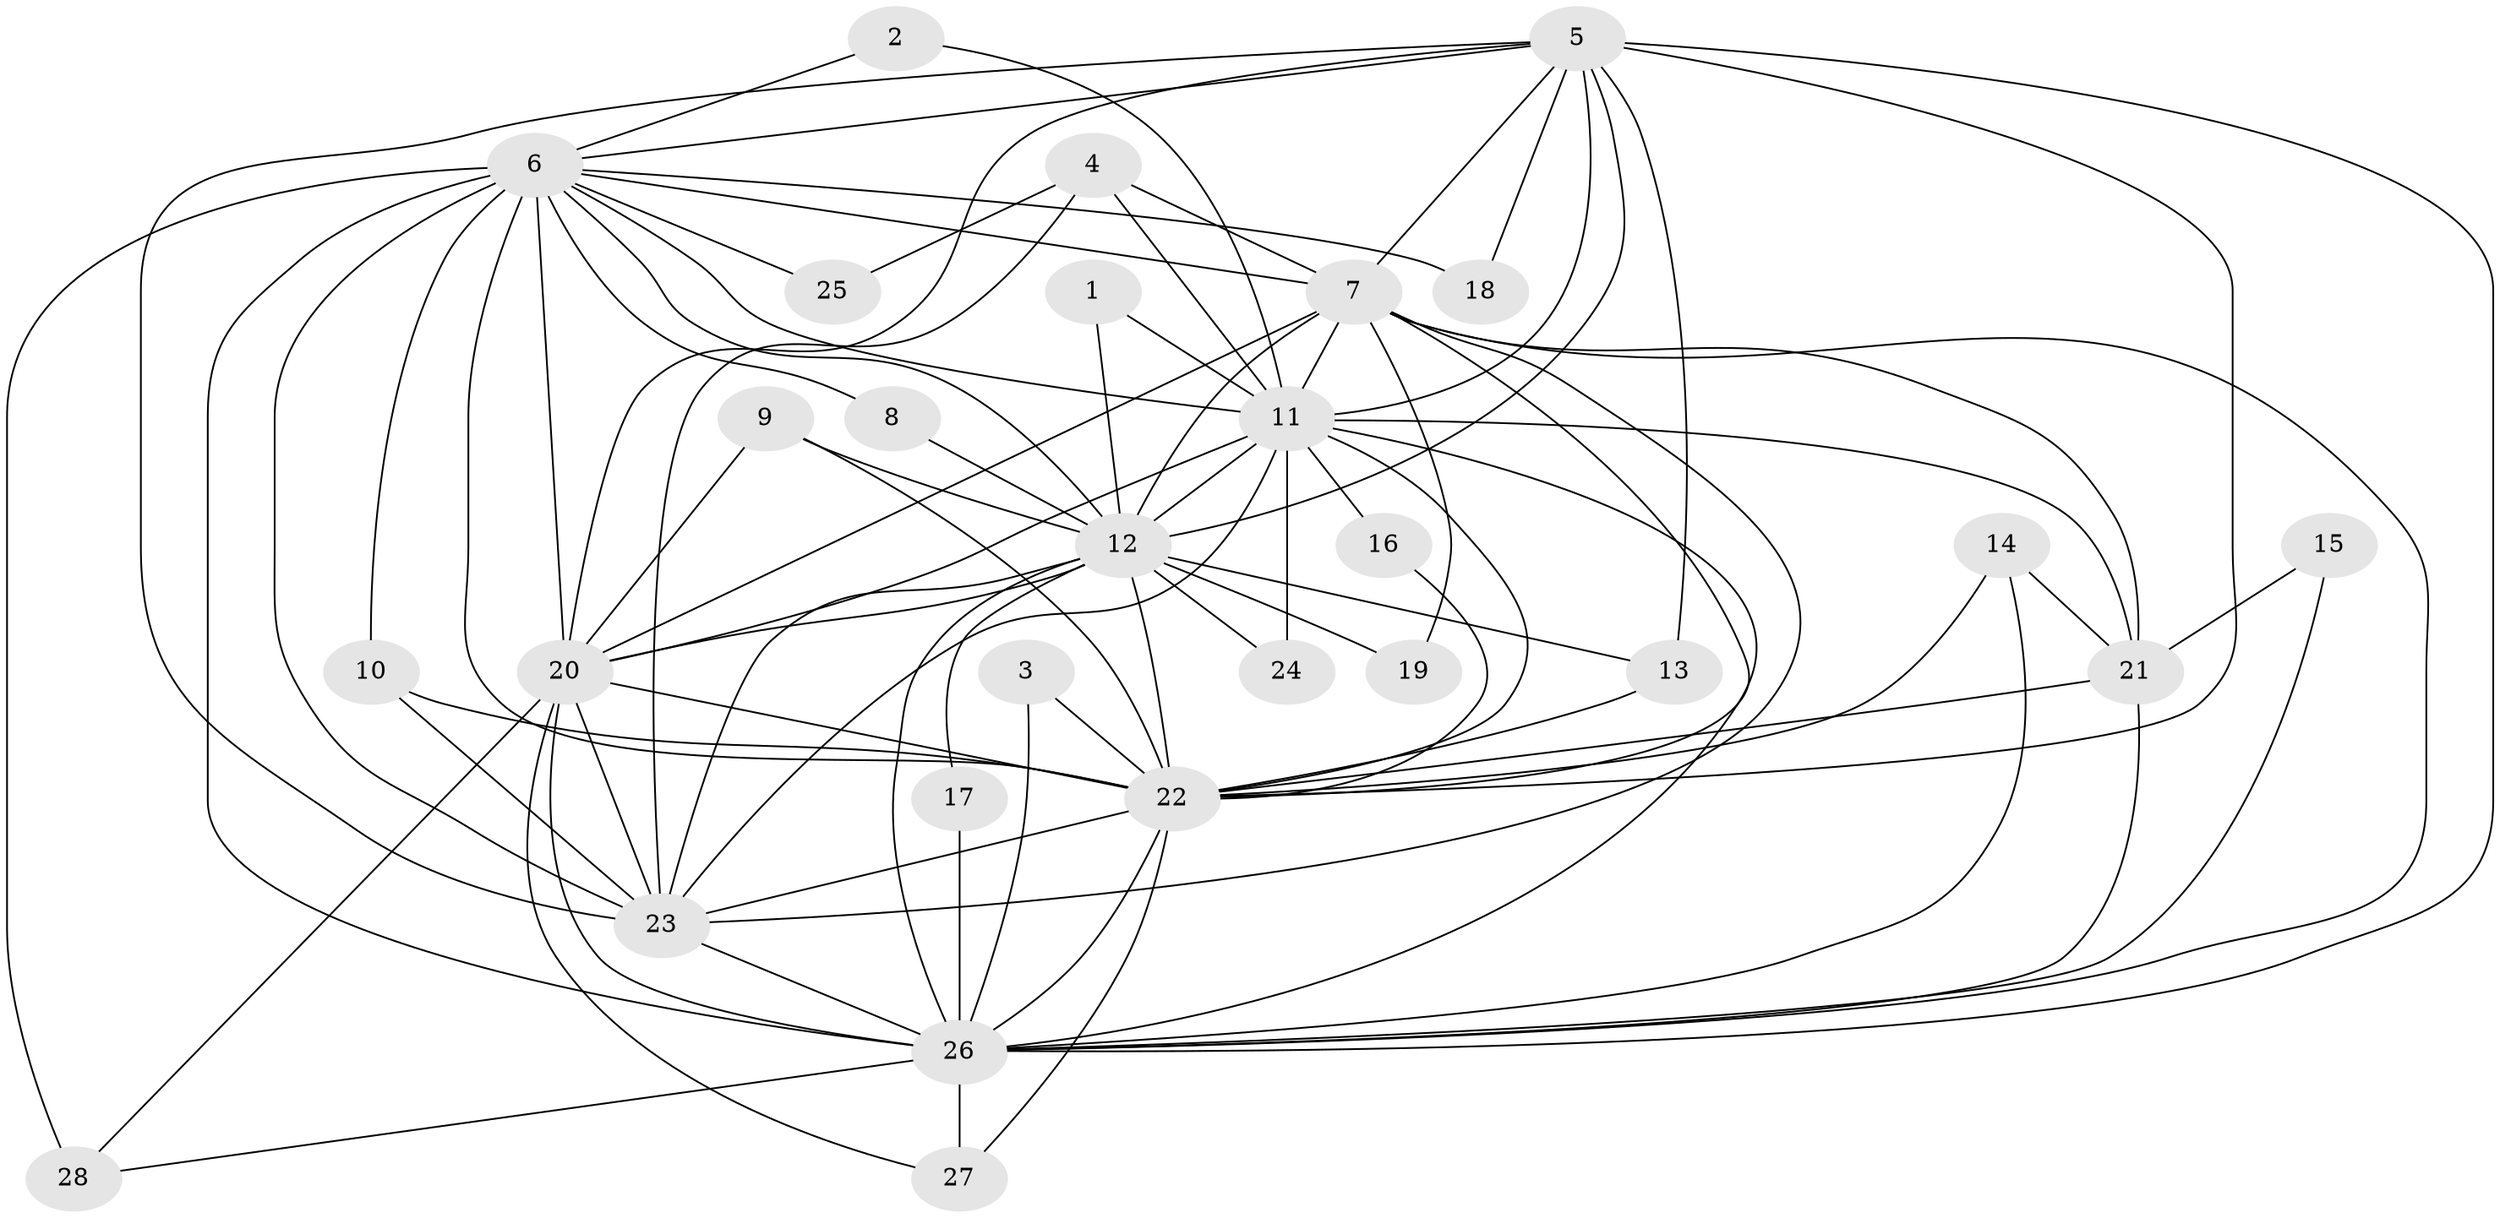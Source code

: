 // original degree distribution, {18: 0.07272727272727272, 13: 0.03636363636363636, 14: 0.01818181818181818, 12: 0.03636363636363636, 22: 0.01818181818181818, 3: 0.2, 2: 0.5636363636363636, 6: 0.03636363636363636, 5: 0.01818181818181818}
// Generated by graph-tools (version 1.1) at 2025/49/03/09/25 03:49:36]
// undirected, 28 vertices, 83 edges
graph export_dot {
graph [start="1"]
  node [color=gray90,style=filled];
  1;
  2;
  3;
  4;
  5;
  6;
  7;
  8;
  9;
  10;
  11;
  12;
  13;
  14;
  15;
  16;
  17;
  18;
  19;
  20;
  21;
  22;
  23;
  24;
  25;
  26;
  27;
  28;
  1 -- 11 [weight=1.0];
  1 -- 12 [weight=1.0];
  2 -- 6 [weight=1.0];
  2 -- 11 [weight=1.0];
  3 -- 22 [weight=1.0];
  3 -- 26 [weight=1.0];
  4 -- 7 [weight=1.0];
  4 -- 11 [weight=1.0];
  4 -- 23 [weight=1.0];
  4 -- 25 [weight=1.0];
  5 -- 6 [weight=2.0];
  5 -- 7 [weight=1.0];
  5 -- 11 [weight=2.0];
  5 -- 12 [weight=2.0];
  5 -- 13 [weight=1.0];
  5 -- 18 [weight=1.0];
  5 -- 20 [weight=1.0];
  5 -- 22 [weight=1.0];
  5 -- 23 [weight=1.0];
  5 -- 26 [weight=1.0];
  6 -- 7 [weight=2.0];
  6 -- 8 [weight=1.0];
  6 -- 10 [weight=1.0];
  6 -- 11 [weight=2.0];
  6 -- 12 [weight=2.0];
  6 -- 18 [weight=1.0];
  6 -- 20 [weight=2.0];
  6 -- 22 [weight=2.0];
  6 -- 23 [weight=3.0];
  6 -- 25 [weight=1.0];
  6 -- 26 [weight=5.0];
  6 -- 28 [weight=1.0];
  7 -- 11 [weight=1.0];
  7 -- 12 [weight=2.0];
  7 -- 19 [weight=1.0];
  7 -- 20 [weight=1.0];
  7 -- 21 [weight=1.0];
  7 -- 22 [weight=1.0];
  7 -- 23 [weight=1.0];
  7 -- 26 [weight=1.0];
  8 -- 12 [weight=1.0];
  9 -- 12 [weight=2.0];
  9 -- 20 [weight=1.0];
  9 -- 22 [weight=1.0];
  10 -- 22 [weight=1.0];
  10 -- 23 [weight=1.0];
  11 -- 12 [weight=2.0];
  11 -- 16 [weight=1.0];
  11 -- 20 [weight=1.0];
  11 -- 21 [weight=1.0];
  11 -- 22 [weight=1.0];
  11 -- 23 [weight=1.0];
  11 -- 24 [weight=1.0];
  11 -- 26 [weight=2.0];
  12 -- 13 [weight=1.0];
  12 -- 17 [weight=1.0];
  12 -- 19 [weight=1.0];
  12 -- 20 [weight=1.0];
  12 -- 22 [weight=1.0];
  12 -- 23 [weight=2.0];
  12 -- 24 [weight=1.0];
  12 -- 26 [weight=1.0];
  13 -- 22 [weight=1.0];
  14 -- 21 [weight=1.0];
  14 -- 22 [weight=1.0];
  14 -- 26 [weight=1.0];
  15 -- 21 [weight=1.0];
  15 -- 26 [weight=1.0];
  16 -- 22 [weight=1.0];
  17 -- 26 [weight=1.0];
  20 -- 22 [weight=1.0];
  20 -- 23 [weight=1.0];
  20 -- 26 [weight=2.0];
  20 -- 27 [weight=1.0];
  20 -- 28 [weight=1.0];
  21 -- 22 [weight=1.0];
  21 -- 26 [weight=1.0];
  22 -- 23 [weight=1.0];
  22 -- 26 [weight=2.0];
  22 -- 27 [weight=1.0];
  23 -- 26 [weight=1.0];
  26 -- 27 [weight=1.0];
  26 -- 28 [weight=1.0];
}
